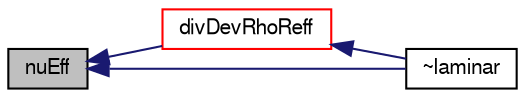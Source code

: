 digraph "nuEff"
{
  bgcolor="transparent";
  edge [fontname="FreeSans",fontsize="10",labelfontname="FreeSans",labelfontsize="10"];
  node [fontname="FreeSans",fontsize="10",shape=record];
  rankdir="LR";
  Node1533 [label="nuEff",height=0.2,width=0.4,color="black", fillcolor="grey75", style="filled", fontcolor="black"];
  Node1533 -> Node1534 [dir="back",color="midnightblue",fontsize="10",style="solid",fontname="FreeSans"];
  Node1534 [label="divDevRhoReff",height=0.2,width=0.4,color="red",URL="$a30870.html#a1d0345d58cf17e030967c2b77a4477d6",tooltip="Return the deviatoric part of the effective sub-grid. "];
  Node1534 -> Node1536 [dir="back",color="midnightblue",fontsize="10",style="solid",fontname="FreeSans"];
  Node1536 [label="~laminar",height=0.2,width=0.4,color="black",URL="$a30870.html#aab3f0df2cec4d39fb61a7fc06033240c",tooltip="Destructor. "];
  Node1533 -> Node1536 [dir="back",color="midnightblue",fontsize="10",style="solid",fontname="FreeSans"];
}
